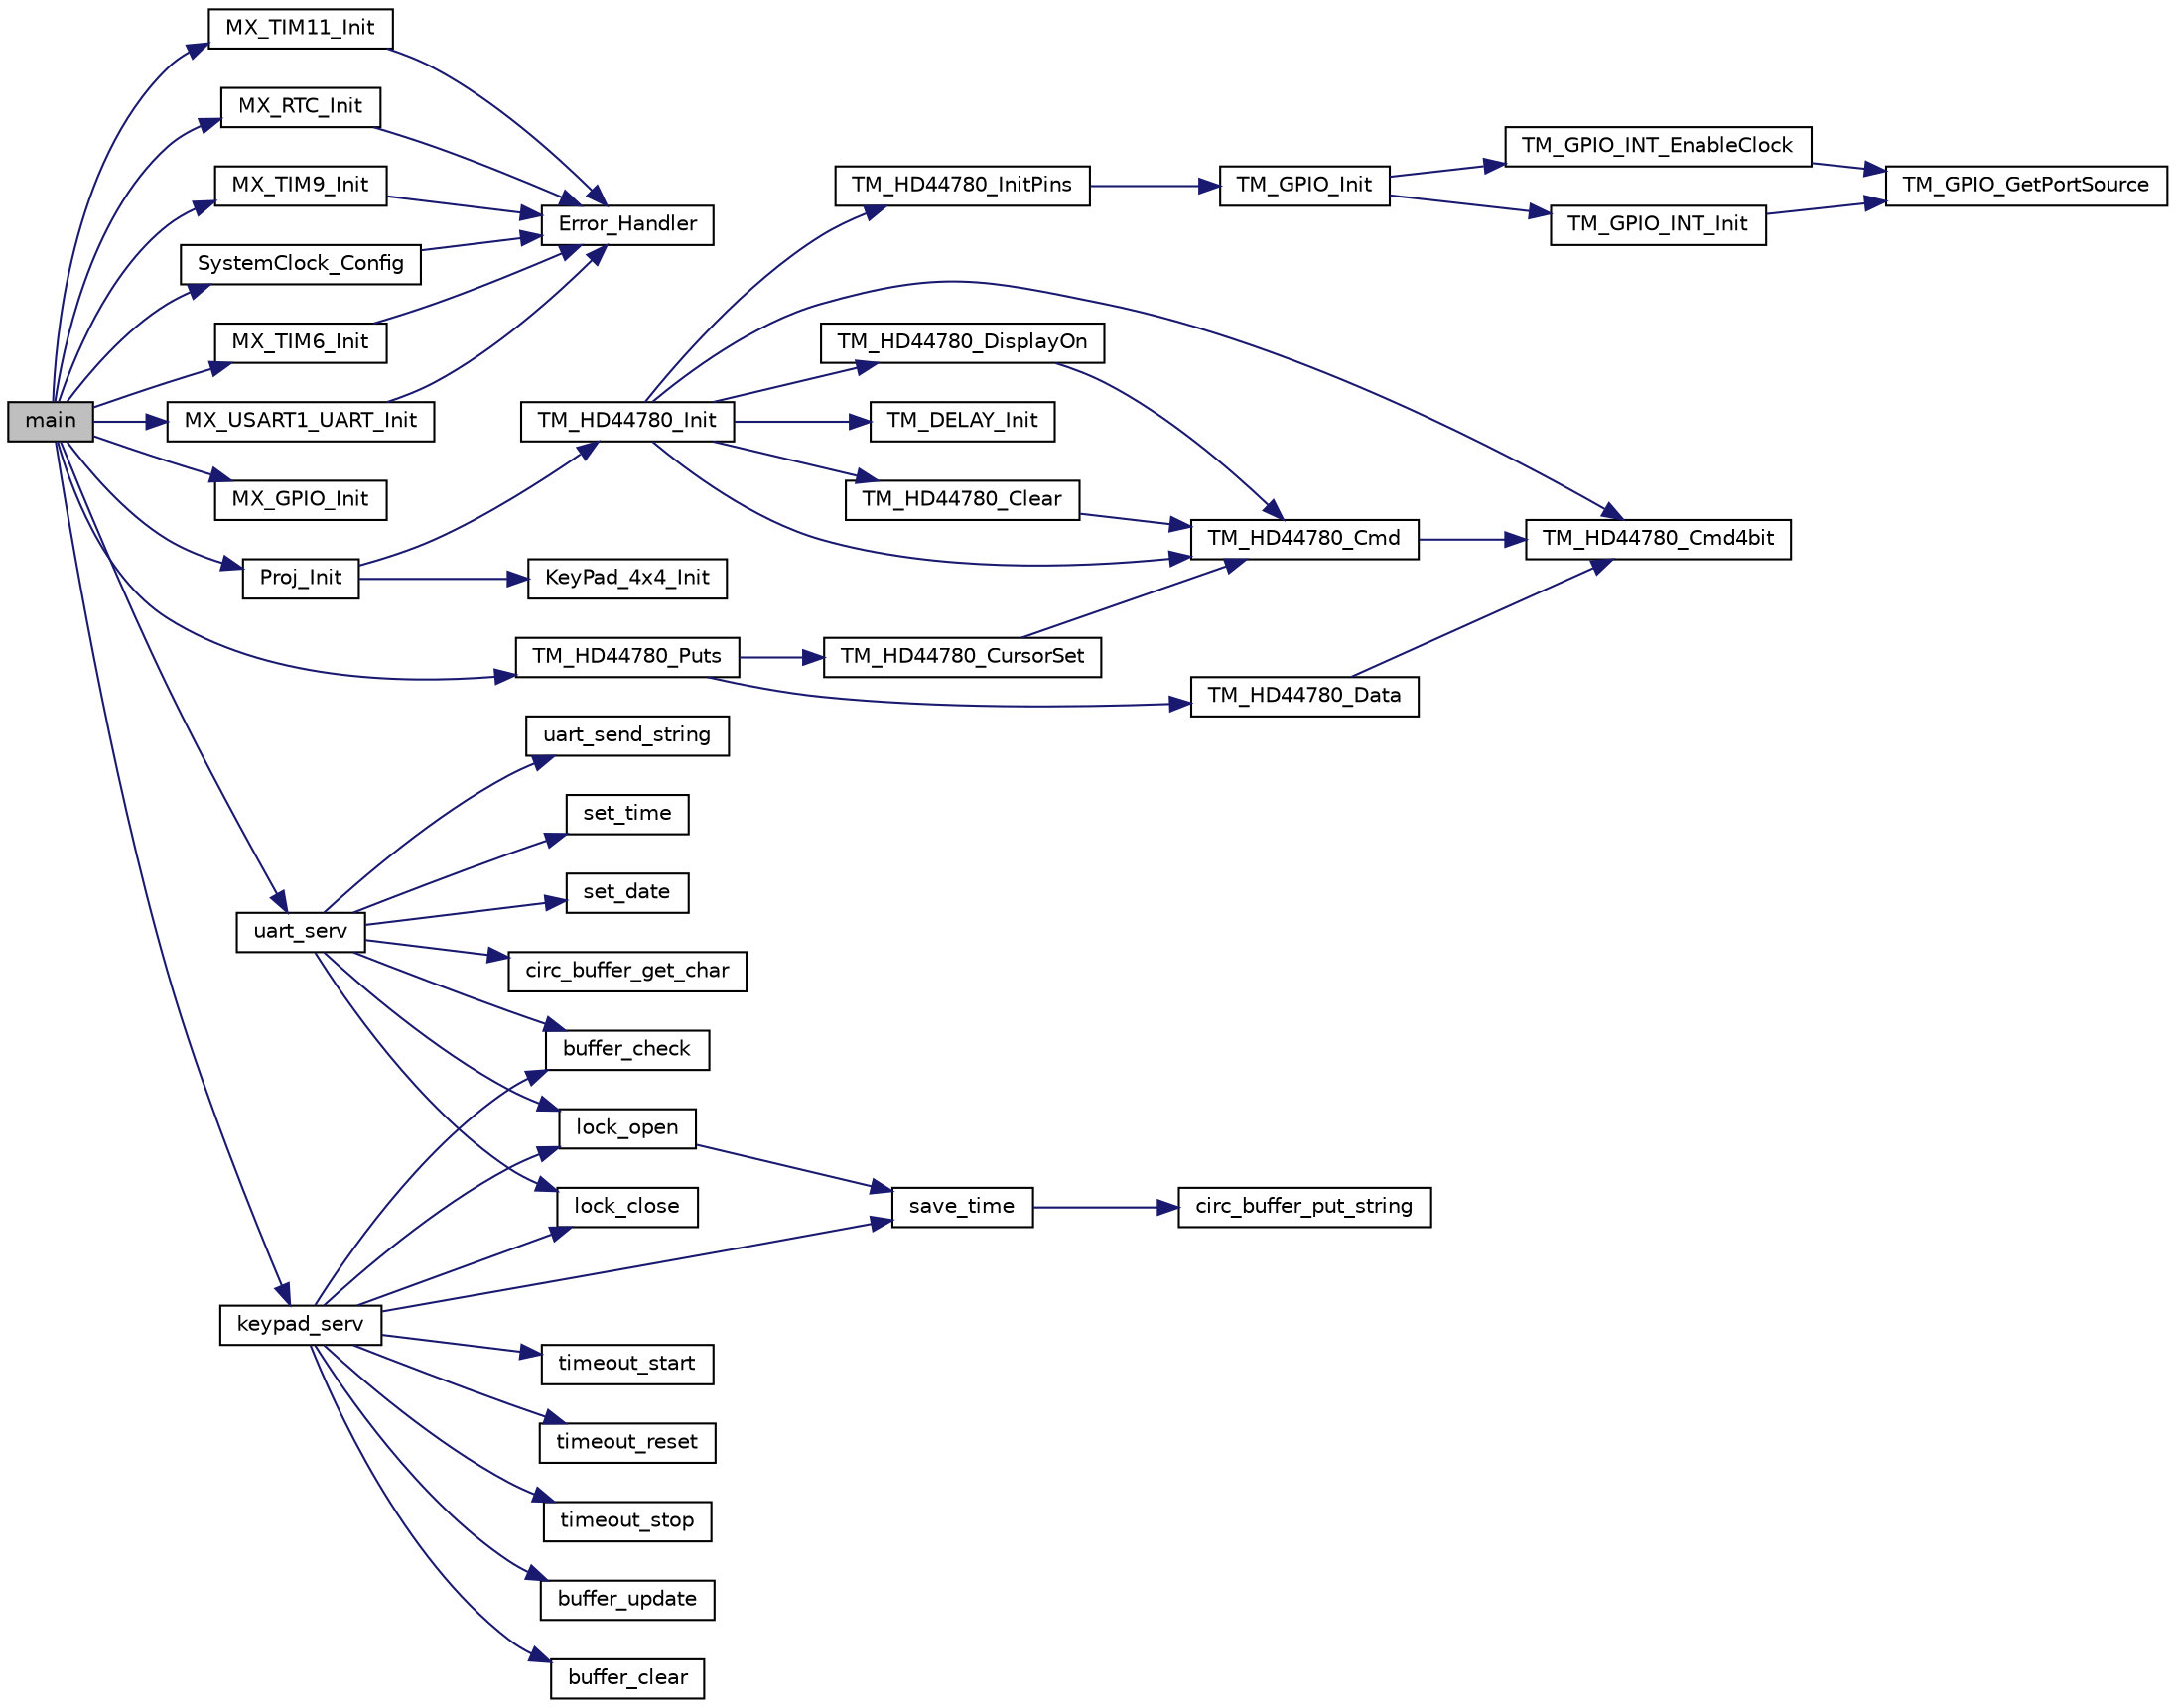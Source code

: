 digraph "main"
{
  edge [fontname="Helvetica",fontsize="10",labelfontname="Helvetica",labelfontsize="10"];
  node [fontname="Helvetica",fontsize="10",shape=record];
  rankdir="LR";
  Node23 [label="main",height=0.2,width=0.4,color="black", fillcolor="grey75", style="filled", fontcolor="black"];
  Node23 -> Node24 [color="midnightblue",fontsize="10",style="solid",fontname="Helvetica"];
  Node24 [label="SystemClock_Config",height=0.2,width=0.4,color="black", fillcolor="white", style="filled",URL="$main_8c.html#a70af21c671abfcc773614a9a4f63d920",tooltip="System Clock Configuration. "];
  Node24 -> Node25 [color="midnightblue",fontsize="10",style="solid",fontname="Helvetica"];
  Node25 [label="Error_Handler",height=0.2,width=0.4,color="black", fillcolor="white", style="filled",URL="$main_8c.html#a1730ffe1e560465665eb47d9264826f9",tooltip="This function is executed in case of error occurrence. "];
  Node23 -> Node26 [color="midnightblue",fontsize="10",style="solid",fontname="Helvetica"];
  Node26 [label="MX_GPIO_Init",height=0.2,width=0.4,color="black", fillcolor="white", style="filled",URL="$main_8c.html#ae89fdd15729ad41a66911190fcbab23a",tooltip="GPIO Initialization Function. "];
  Node23 -> Node27 [color="midnightblue",fontsize="10",style="solid",fontname="Helvetica"];
  Node27 [label="MX_TIM6_Init",height=0.2,width=0.4,color="black", fillcolor="white", style="filled",URL="$main_8c.html#af5e0e0fbbf2e1ec351699c09950583fe",tooltip="TIM6 Initialization Function. "];
  Node27 -> Node25 [color="midnightblue",fontsize="10",style="solid",fontname="Helvetica"];
  Node23 -> Node28 [color="midnightblue",fontsize="10",style="solid",fontname="Helvetica"];
  Node28 [label="MX_USART1_UART_Init",height=0.2,width=0.4,color="black", fillcolor="white", style="filled",URL="$main_8c.html#a62f4b77e20bccafe98a183771749c20c",tooltip="USART1 Initialization Function. "];
  Node28 -> Node25 [color="midnightblue",fontsize="10",style="solid",fontname="Helvetica"];
  Node23 -> Node29 [color="midnightblue",fontsize="10",style="solid",fontname="Helvetica"];
  Node29 [label="MX_TIM11_Init",height=0.2,width=0.4,color="black", fillcolor="white", style="filled",URL="$main_8c.html#a4e2df6a9f6c5b3c4bc9514a99d07ddd0",tooltip="TIM11 Initialization Function. "];
  Node29 -> Node25 [color="midnightblue",fontsize="10",style="solid",fontname="Helvetica"];
  Node23 -> Node30 [color="midnightblue",fontsize="10",style="solid",fontname="Helvetica"];
  Node30 [label="MX_RTC_Init",height=0.2,width=0.4,color="black", fillcolor="white", style="filled",URL="$main_8c.html#a54909c9e8ca1af96208ae7a8cf1e9468",tooltip="RTC Initialization Function. "];
  Node30 -> Node25 [color="midnightblue",fontsize="10",style="solid",fontname="Helvetica"];
  Node23 -> Node31 [color="midnightblue",fontsize="10",style="solid",fontname="Helvetica"];
  Node31 [label="MX_TIM9_Init",height=0.2,width=0.4,color="black", fillcolor="white", style="filled",URL="$main_8c.html#a0a27714aa6a2c91e546e7df583111cab",tooltip="TIM9 Initialization Function. "];
  Node31 -> Node25 [color="midnightblue",fontsize="10",style="solid",fontname="Helvetica"];
  Node23 -> Node32 [color="midnightblue",fontsize="10",style="solid",fontname="Helvetica"];
  Node32 [label="Proj_Init",height=0.2,width=0.4,color="black", fillcolor="white", style="filled",URL="$main_8c.html#af87686c2613c165c03bf02dd0e18bc53"];
  Node32 -> Node33 [color="midnightblue",fontsize="10",style="solid",fontname="Helvetica"];
  Node33 [label="KeyPad_4x4_Init",height=0.2,width=0.4,color="black", fillcolor="white", style="filled",URL="$_key_pad__4x4_8c.html#af0a4b65ba01c54c284f7a9a13ff83b2a",tooltip="Keypad initialization. "];
  Node32 -> Node34 [color="midnightblue",fontsize="10",style="solid",fontname="Helvetica"];
  Node34 [label="TM_HD44780_Init",height=0.2,width=0.4,color="black", fillcolor="white", style="filled",URL="$group___t_m___h_d44780___functions.html#ga95ddcfeff8a1e3979f453e3e87164a37",tooltip="Initializes HD44780 LCD. "];
  Node34 -> Node35 [color="midnightblue",fontsize="10",style="solid",fontname="Helvetica"];
  Node35 [label="TM_DELAY_Init",height=0.2,width=0.4,color="black", fillcolor="white", style="filled",URL="$group___t_m___d_e_l_a_y___functions.html#ga4ef7d542ba00287843b9e8575be8ecbc",tooltip="Initializes delay functions. "];
  Node34 -> Node36 [color="midnightblue",fontsize="10",style="solid",fontname="Helvetica"];
  Node36 [label="TM_HD44780_InitPins",height=0.2,width=0.4,color="black", fillcolor="white", style="filled",URL="$tm__stm32__hd44780_8c.html#a02040cb191d323d430a4e4bbe7c3e01a"];
  Node36 -> Node37 [color="midnightblue",fontsize="10",style="solid",fontname="Helvetica"];
  Node37 [label="TM_GPIO_Init",height=0.2,width=0.4,color="black", fillcolor="white", style="filled",URL="$group___t_m___g_p_i_o___functions.html#ga7ea61719f45c8d46e56f636d7ffdf0d0",tooltip="Initializes GPIO pins(s) "];
  Node37 -> Node38 [color="midnightblue",fontsize="10",style="solid",fontname="Helvetica"];
  Node38 [label="TM_GPIO_INT_EnableClock",height=0.2,width=0.4,color="black", fillcolor="white", style="filled",URL="$tm__stm32__gpio_8c.html#ae8a3a9d414ec5c8786e556305883e4fc"];
  Node38 -> Node39 [color="midnightblue",fontsize="10",style="solid",fontname="Helvetica"];
  Node39 [label="TM_GPIO_GetPortSource",height=0.2,width=0.4,color="black", fillcolor="white", style="filled",URL="$group___t_m___g_p_i_o___functions.html#gaa5a2f30f33cc19408daeb5db3b7cb59c",tooltip="Gets port source from desired GPIOx PORT. "];
  Node37 -> Node40 [color="midnightblue",fontsize="10",style="solid",fontname="Helvetica"];
  Node40 [label="TM_GPIO_INT_Init",height=0.2,width=0.4,color="black", fillcolor="white", style="filled",URL="$tm__stm32__gpio_8c.html#aa62b1d8c486e76c5b080c38a32e1f7e1"];
  Node40 -> Node39 [color="midnightblue",fontsize="10",style="solid",fontname="Helvetica"];
  Node34 -> Node41 [color="midnightblue",fontsize="10",style="solid",fontname="Helvetica"];
  Node41 [label="TM_HD44780_Cmd4bit",height=0.2,width=0.4,color="black", fillcolor="white", style="filled",URL="$tm__stm32__hd44780_8c.html#a746bc8ebfeae9d56bc4250bb5f7a7d01"];
  Node34 -> Node42 [color="midnightblue",fontsize="10",style="solid",fontname="Helvetica"];
  Node42 [label="TM_HD44780_Cmd",height=0.2,width=0.4,color="black", fillcolor="white", style="filled",URL="$tm__stm32__hd44780_8c.html#a30113cce4f8555e95bc37e01867595bc"];
  Node42 -> Node41 [color="midnightblue",fontsize="10",style="solid",fontname="Helvetica"];
  Node34 -> Node43 [color="midnightblue",fontsize="10",style="solid",fontname="Helvetica"];
  Node43 [label="TM_HD44780_DisplayOn",height=0.2,width=0.4,color="black", fillcolor="white", style="filled",URL="$group___t_m___h_d44780___functions.html#ga2f61b153a32e30c63a67888cf8e0ee86",tooltip="Turn display on. "];
  Node43 -> Node42 [color="midnightblue",fontsize="10",style="solid",fontname="Helvetica"];
  Node34 -> Node44 [color="midnightblue",fontsize="10",style="solid",fontname="Helvetica"];
  Node44 [label="TM_HD44780_Clear",height=0.2,width=0.4,color="black", fillcolor="white", style="filled",URL="$group___t_m___h_d44780___functions.html#ga0a7a99ba13104c13646bbb40e5ee3bd9",tooltip="Clears entire LCD. "];
  Node44 -> Node42 [color="midnightblue",fontsize="10",style="solid",fontname="Helvetica"];
  Node23 -> Node45 [color="midnightblue",fontsize="10",style="solid",fontname="Helvetica"];
  Node45 [label="uart_serv",height=0.2,width=0.4,color="black", fillcolor="white", style="filled",URL="$uart_8c.html#afcdf7d09cdd2fefc6eeec2a1cedffe23",tooltip="Function handling uart data service. "];
  Node45 -> Node46 [color="midnightblue",fontsize="10",style="solid",fontname="Helvetica"];
  Node46 [label="circ_buffer_get_char",height=0.2,width=0.4,color="black", fillcolor="white", style="filled",URL="$circular__buffer_8c.html#a28f5578f75c7960a29b69026b32b6c49",tooltip="Get string from circular buffer. "];
  Node45 -> Node47 [color="midnightblue",fontsize="10",style="solid",fontname="Helvetica"];
  Node47 [label="uart_send_string",height=0.2,width=0.4,color="black", fillcolor="white", style="filled",URL="$uart_8c.html#ac165c56328ee5c1e15e57cc925962de9",tooltip="Send string via uart protocol. "];
  Node45 -> Node48 [color="midnightblue",fontsize="10",style="solid",fontname="Helvetica"];
  Node48 [label="set_time",height=0.2,width=0.4,color="black", fillcolor="white", style="filled",URL="$rtc_8c.html#a3c756abab1bfcfd1a3aefc9a05e0fb51",tooltip="Set time in RTC module. "];
  Node45 -> Node49 [color="midnightblue",fontsize="10",style="solid",fontname="Helvetica"];
  Node49 [label="set_date",height=0.2,width=0.4,color="black", fillcolor="white", style="filled",URL="$rtc_8c.html#a325d311d81ecdca14439e975af0b3d7e",tooltip="Set data in RTC module. "];
  Node45 -> Node50 [color="midnightblue",fontsize="10",style="solid",fontname="Helvetica"];
  Node50 [label="buffer_check",height=0.2,width=0.4,color="black", fillcolor="white", style="filled",URL="$circular__buffer_8c.html#a85b96695370782cfe63add97e6deaaf9",tooltip="Check if buffer is the same as code. "];
  Node45 -> Node51 [color="midnightblue",fontsize="10",style="solid",fontname="Helvetica"];
  Node51 [label="lock_open",height=0.2,width=0.4,color="black", fillcolor="white", style="filled",URL="$main_8c.html#a5909ba9796e1df46a09c85afad0f15b5"];
  Node51 -> Node52 [color="midnightblue",fontsize="10",style="solid",fontname="Helvetica"];
  Node52 [label="save_time",height=0.2,width=0.4,color="black", fillcolor="white", style="filled",URL="$rtc_8c.html#a81416d3d66f360b5c99e4d7648749394",tooltip="Save date and time in circ_buffer_2d. "];
  Node52 -> Node53 [color="midnightblue",fontsize="10",style="solid",fontname="Helvetica"];
  Node53 [label="circ_buffer_put_string",height=0.2,width=0.4,color="black", fillcolor="white", style="filled",URL="$circular__buffer_8c.html#a34a47ceaa3cf27b3da4120450ec0d9d8",tooltip="Put string in circular buffer. "];
  Node45 -> Node54 [color="midnightblue",fontsize="10",style="solid",fontname="Helvetica"];
  Node54 [label="lock_close",height=0.2,width=0.4,color="black", fillcolor="white", style="filled",URL="$main_8c.html#aae72b3fd9d47f4b4a08ba27fb631ab41"];
  Node23 -> Node55 [color="midnightblue",fontsize="10",style="solid",fontname="Helvetica"];
  Node55 [label="keypad_serv",height=0.2,width=0.4,color="black", fillcolor="white", style="filled",URL="$_key_pad__4x4_8c.html#a0d78ad3fd18fa45e674df471b530c3a2",tooltip="Function handling keypad service. "];
  Node55 -> Node56 [color="midnightblue",fontsize="10",style="solid",fontname="Helvetica"];
  Node56 [label="timeout_start",height=0.2,width=0.4,color="black", fillcolor="white", style="filled",URL="$timeout_8c.html#aae822db4421521370650c0abb8bfdcd2",tooltip="Start timer and configure apropirate register to timeout opreration. "];
  Node55 -> Node54 [color="midnightblue",fontsize="10",style="solid",fontname="Helvetica"];
  Node55 -> Node57 [color="midnightblue",fontsize="10",style="solid",fontname="Helvetica"];
  Node57 [label="timeout_reset",height=0.2,width=0.4,color="black", fillcolor="white", style="filled",URL="$timeout_8c.html#ae26365065c9574f542e6676b81b86806",tooltip="reset timer (ctn register is set to 0) "];
  Node55 -> Node58 [color="midnightblue",fontsize="10",style="solid",fontname="Helvetica"];
  Node58 [label="timeout_stop",height=0.2,width=0.4,color="black", fillcolor="white", style="filled",URL="$timeout_8c.html#a3538fcacacf2f080aeef19d2817915a2",tooltip="Stop timer and configure apropirate register. "];
  Node55 -> Node59 [color="midnightblue",fontsize="10",style="solid",fontname="Helvetica"];
  Node59 [label="buffer_update",height=0.2,width=0.4,color="black", fillcolor="white", style="filled",URL="$circular__buffer_8c.html#a3395befe3c015c7e1e959339a62abf40",tooltip="Change content of buffer. "];
  Node55 -> Node60 [color="midnightblue",fontsize="10",style="solid",fontname="Helvetica"];
  Node60 [label="buffer_clear",height=0.2,width=0.4,color="black", fillcolor="white", style="filled",URL="$circular__buffer_8c.html#afa520601202c789599d7c892bc62bc79",tooltip="Clear buffer. "];
  Node55 -> Node50 [color="midnightblue",fontsize="10",style="solid",fontname="Helvetica"];
  Node55 -> Node51 [color="midnightblue",fontsize="10",style="solid",fontname="Helvetica"];
  Node55 -> Node52 [color="midnightblue",fontsize="10",style="solid",fontname="Helvetica"];
  Node23 -> Node61 [color="midnightblue",fontsize="10",style="solid",fontname="Helvetica"];
  Node61 [label="TM_HD44780_Puts",height=0.2,width=0.4,color="black", fillcolor="white", style="filled",URL="$group___t_m___h_d44780___functions.html#ga67a3b90f620284520a052c20fab4ee3e",tooltip="Puts string on lcd. "];
  Node61 -> Node62 [color="midnightblue",fontsize="10",style="solid",fontname="Helvetica"];
  Node62 [label="TM_HD44780_CursorSet",height=0.2,width=0.4,color="black", fillcolor="white", style="filled",URL="$tm__stm32__hd44780_8c.html#abcaf0ff9d0849704ada40f5bae48d8d6"];
  Node62 -> Node42 [color="midnightblue",fontsize="10",style="solid",fontname="Helvetica"];
  Node61 -> Node63 [color="midnightblue",fontsize="10",style="solid",fontname="Helvetica"];
  Node63 [label="TM_HD44780_Data",height=0.2,width=0.4,color="black", fillcolor="white", style="filled",URL="$tm__stm32__hd44780_8c.html#a441c3f2a02ba6c6f29ace36b1bd8bf2b"];
  Node63 -> Node41 [color="midnightblue",fontsize="10",style="solid",fontname="Helvetica"];
}
